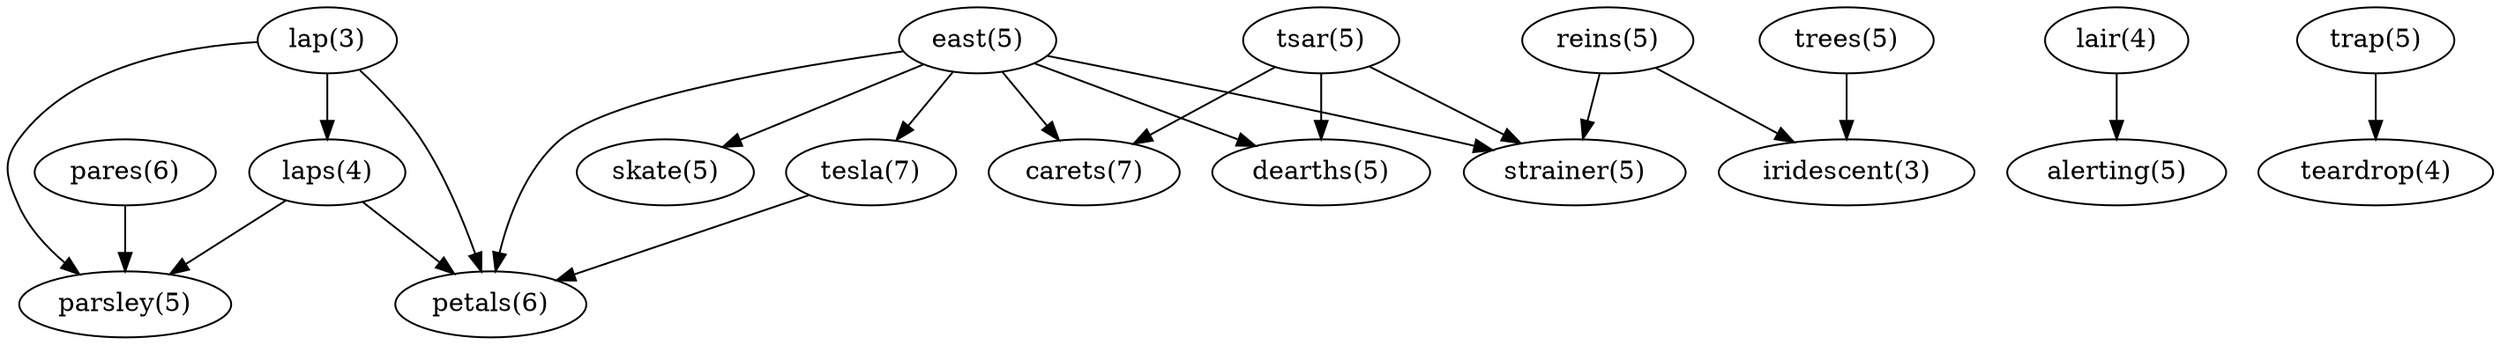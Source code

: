 digraph {
	"laps(4)" -> "parsley(5)";
	"laps(4)" -> "petals(6)";
	"east(5)" -> "skate(5)";
	"east(5)" -> "tesla(7)";
	"east(5)" -> "dearths(5)";
	"east(5)" -> "strainer(5)";
	"east(5)" -> "petals(6)";
	"east(5)" -> "carets(7)";
	"reins(5)" -> "iridescent(3)";
	"reins(5)" -> "strainer(5)";
	"pares(6)" -> "parsley(5)";
	"tesla(7)" -> "petals(6)";
	"tsar(5)" -> "dearths(5)";
	"tsar(5)" -> "strainer(5)";
	"tsar(5)" -> "carets(7)";
	"lair(4)" -> "alerting(5)";
	"trees(5)" -> "iridescent(3)";
	"lap(3)" -> "laps(4)";
	"lap(3)" -> "parsley(5)";
	"lap(3)" -> "petals(6)";
	"trap(5)" -> "teardrop(4)";
}